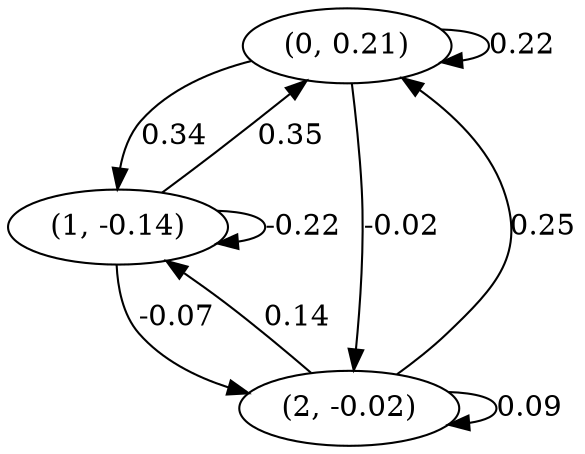 digraph {
    0 [ label = "(0, 0.21)" ]
    1 [ label = "(1, -0.14)" ]
    2 [ label = "(2, -0.02)" ]
    0 -> 0 [ label = "0.22" ]
    1 -> 1 [ label = "-0.22" ]
    2 -> 2 [ label = "0.09" ]
    1 -> 0 [ label = "0.35" ]
    2 -> 0 [ label = "0.25" ]
    0 -> 1 [ label = "0.34" ]
    2 -> 1 [ label = "0.14" ]
    0 -> 2 [ label = "-0.02" ]
    1 -> 2 [ label = "-0.07" ]
}

